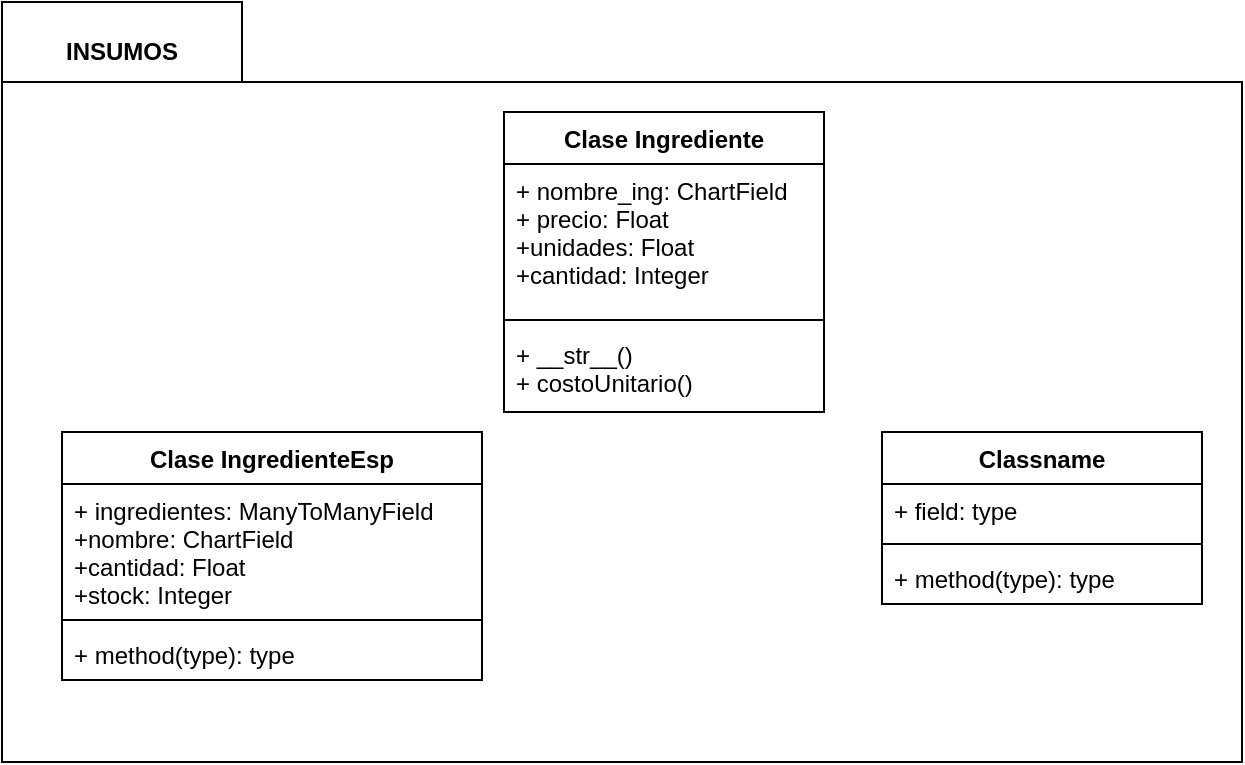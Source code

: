<mxfile version="15.3.2" type="github">
  <diagram id="DT-_muEqHMBpyArq2VsZ" name="Page-1">
    <mxGraphModel dx="868" dy="482" grid="1" gridSize="10" guides="1" tooltips="1" connect="1" arrows="1" fold="1" page="1" pageScale="1" pageWidth="827" pageHeight="1169" math="0" shadow="0">
      <root>
        <mxCell id="0" />
        <mxCell id="1" parent="0" />
        <mxCell id="LlK_bNaNvu1yjgypKK31-1" value="" style="shape=folder;fontStyle=1;spacingTop=10;tabWidth=120;tabHeight=40;tabPosition=left;html=1;" vertex="1" parent="1">
          <mxGeometry x="70" y="25" width="620" height="380" as="geometry" />
        </mxCell>
        <mxCell id="LlK_bNaNvu1yjgypKK31-2" value="INSUMOS" style="text;html=1;strokeColor=none;fillColor=none;align=center;verticalAlign=middle;whiteSpace=wrap;rounded=0;fontStyle=1" vertex="1" parent="1">
          <mxGeometry x="110" y="40" width="40" height="20" as="geometry" />
        </mxCell>
        <mxCell id="LlK_bNaNvu1yjgypKK31-3" value="Clase Ingrediente" style="swimlane;fontStyle=1;align=center;verticalAlign=top;childLayout=stackLayout;horizontal=1;startSize=26;horizontalStack=0;resizeParent=1;resizeParentMax=0;resizeLast=0;collapsible=1;marginBottom=0;" vertex="1" parent="1">
          <mxGeometry x="321" y="80" width="160" height="150" as="geometry" />
        </mxCell>
        <mxCell id="LlK_bNaNvu1yjgypKK31-4" value="+ nombre_ing: ChartField&#xa;+ precio: Float&#xa;+unidades: Float&#xa;+cantidad: Integer&#xa;" style="text;strokeColor=none;fillColor=none;align=left;verticalAlign=top;spacingLeft=4;spacingRight=4;overflow=hidden;rotatable=0;points=[[0,0.5],[1,0.5]];portConstraint=eastwest;" vertex="1" parent="LlK_bNaNvu1yjgypKK31-3">
          <mxGeometry y="26" width="160" height="74" as="geometry" />
        </mxCell>
        <mxCell id="LlK_bNaNvu1yjgypKK31-5" value="" style="line;strokeWidth=1;fillColor=none;align=left;verticalAlign=middle;spacingTop=-1;spacingLeft=3;spacingRight=3;rotatable=0;labelPosition=right;points=[];portConstraint=eastwest;" vertex="1" parent="LlK_bNaNvu1yjgypKK31-3">
          <mxGeometry y="100" width="160" height="8" as="geometry" />
        </mxCell>
        <mxCell id="LlK_bNaNvu1yjgypKK31-6" value="+ __str__()&#xa;+ costoUnitario()" style="text;strokeColor=none;fillColor=none;align=left;verticalAlign=top;spacingLeft=4;spacingRight=4;overflow=hidden;rotatable=0;points=[[0,0.5],[1,0.5]];portConstraint=eastwest;" vertex="1" parent="LlK_bNaNvu1yjgypKK31-3">
          <mxGeometry y="108" width="160" height="42" as="geometry" />
        </mxCell>
        <mxCell id="LlK_bNaNvu1yjgypKK31-17" value="Clase IngredienteEsp" style="swimlane;fontStyle=1;align=center;verticalAlign=top;childLayout=stackLayout;horizontal=1;startSize=26;horizontalStack=0;resizeParent=1;resizeParentMax=0;resizeLast=0;collapsible=1;marginBottom=0;" vertex="1" parent="1">
          <mxGeometry x="100" y="240" width="210" height="124" as="geometry" />
        </mxCell>
        <mxCell id="LlK_bNaNvu1yjgypKK31-18" value="+ ingredientes: ManyToManyField&#xa;+nombre: ChartField&#xa;+cantidad: Float&#xa;+stock: Integer" style="text;strokeColor=none;fillColor=none;align=left;verticalAlign=top;spacingLeft=4;spacingRight=4;overflow=hidden;rotatable=0;points=[[0,0.5],[1,0.5]];portConstraint=eastwest;" vertex="1" parent="LlK_bNaNvu1yjgypKK31-17">
          <mxGeometry y="26" width="210" height="64" as="geometry" />
        </mxCell>
        <mxCell id="LlK_bNaNvu1yjgypKK31-19" value="" style="line;strokeWidth=1;fillColor=none;align=left;verticalAlign=middle;spacingTop=-1;spacingLeft=3;spacingRight=3;rotatable=0;labelPosition=right;points=[];portConstraint=eastwest;" vertex="1" parent="LlK_bNaNvu1yjgypKK31-17">
          <mxGeometry y="90" width="210" height="8" as="geometry" />
        </mxCell>
        <mxCell id="LlK_bNaNvu1yjgypKK31-20" value="+ method(type): type" style="text;strokeColor=none;fillColor=none;align=left;verticalAlign=top;spacingLeft=4;spacingRight=4;overflow=hidden;rotatable=0;points=[[0,0.5],[1,0.5]];portConstraint=eastwest;" vertex="1" parent="LlK_bNaNvu1yjgypKK31-17">
          <mxGeometry y="98" width="210" height="26" as="geometry" />
        </mxCell>
        <mxCell id="LlK_bNaNvu1yjgypKK31-21" value="Classname" style="swimlane;fontStyle=1;align=center;verticalAlign=top;childLayout=stackLayout;horizontal=1;startSize=26;horizontalStack=0;resizeParent=1;resizeParentMax=0;resizeLast=0;collapsible=1;marginBottom=0;" vertex="1" parent="1">
          <mxGeometry x="510" y="240" width="160" height="86" as="geometry" />
        </mxCell>
        <mxCell id="LlK_bNaNvu1yjgypKK31-22" value="+ field: type" style="text;strokeColor=none;fillColor=none;align=left;verticalAlign=top;spacingLeft=4;spacingRight=4;overflow=hidden;rotatable=0;points=[[0,0.5],[1,0.5]];portConstraint=eastwest;" vertex="1" parent="LlK_bNaNvu1yjgypKK31-21">
          <mxGeometry y="26" width="160" height="26" as="geometry" />
        </mxCell>
        <mxCell id="LlK_bNaNvu1yjgypKK31-23" value="" style="line;strokeWidth=1;fillColor=none;align=left;verticalAlign=middle;spacingTop=-1;spacingLeft=3;spacingRight=3;rotatable=0;labelPosition=right;points=[];portConstraint=eastwest;" vertex="1" parent="LlK_bNaNvu1yjgypKK31-21">
          <mxGeometry y="52" width="160" height="8" as="geometry" />
        </mxCell>
        <mxCell id="LlK_bNaNvu1yjgypKK31-24" value="+ method(type): type" style="text;strokeColor=none;fillColor=none;align=left;verticalAlign=top;spacingLeft=4;spacingRight=4;overflow=hidden;rotatable=0;points=[[0,0.5],[1,0.5]];portConstraint=eastwest;" vertex="1" parent="LlK_bNaNvu1yjgypKK31-21">
          <mxGeometry y="60" width="160" height="26" as="geometry" />
        </mxCell>
      </root>
    </mxGraphModel>
  </diagram>
</mxfile>
